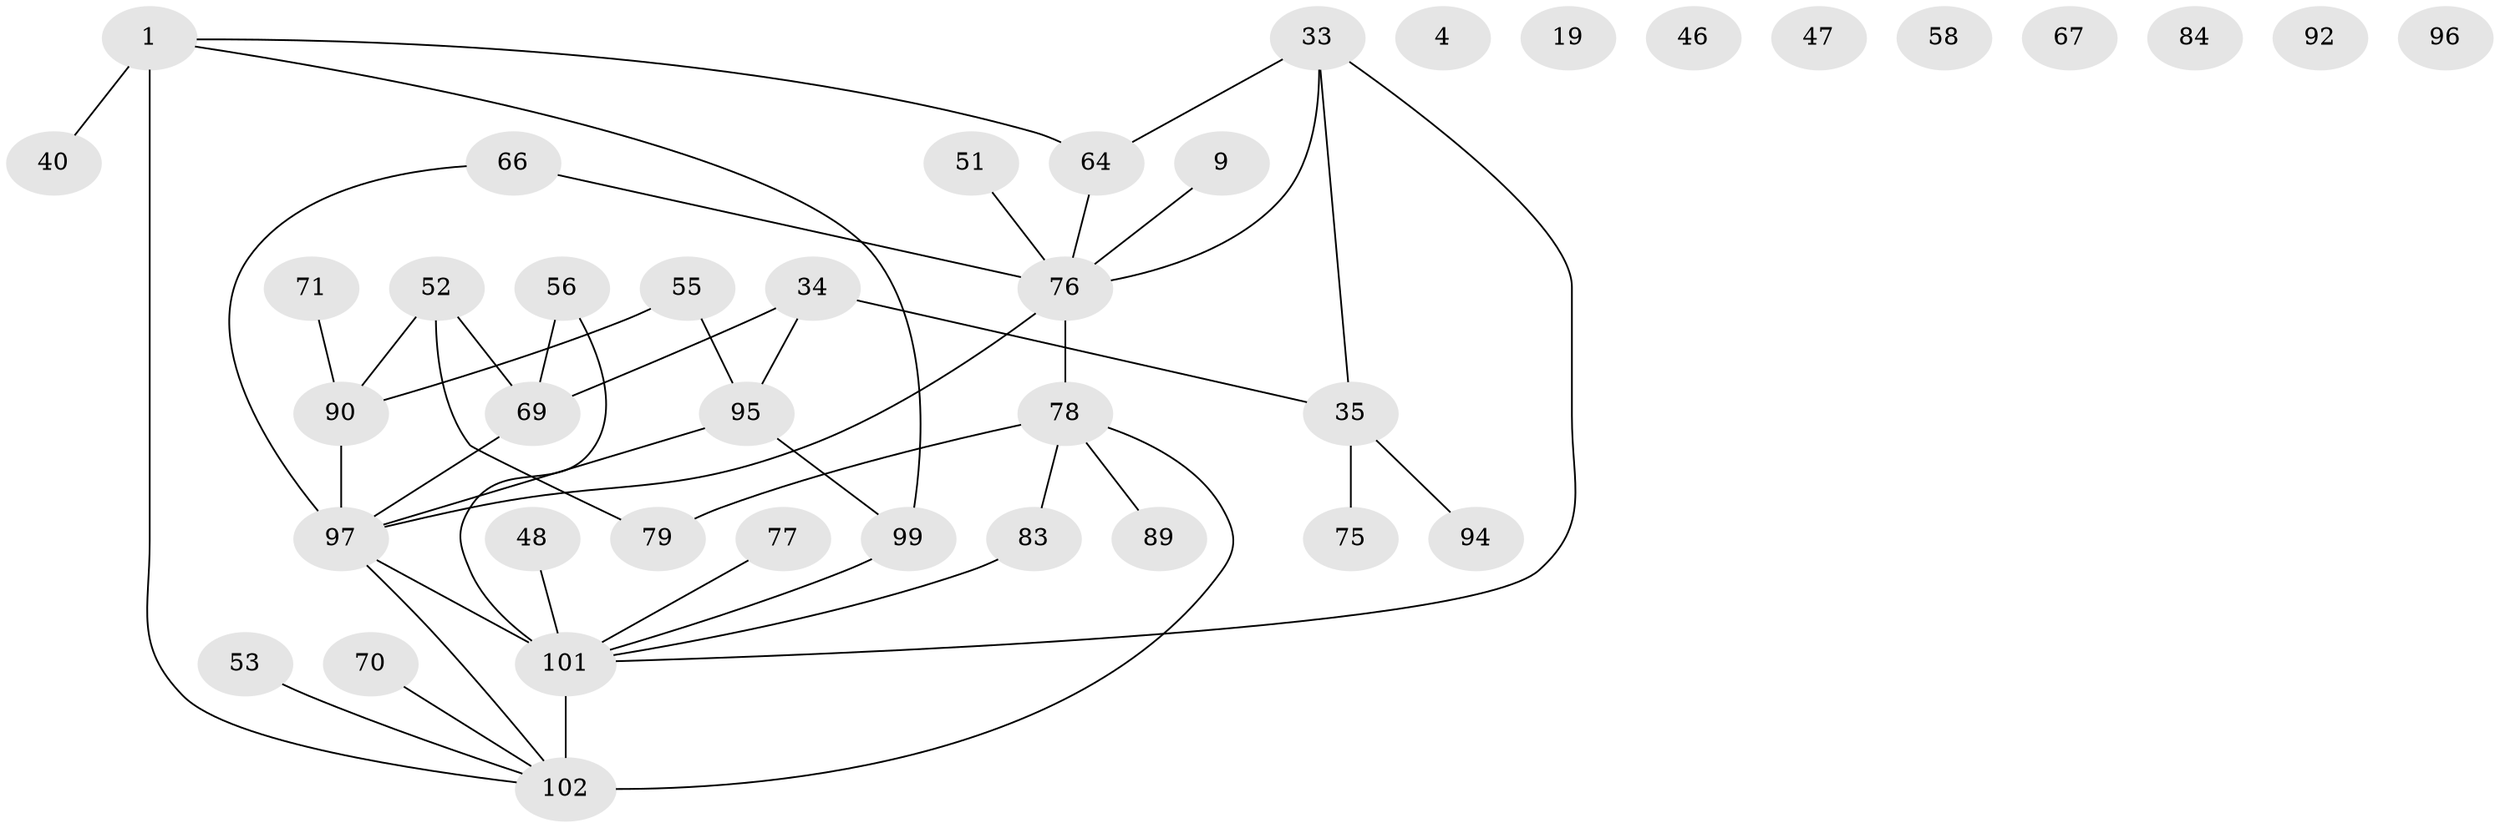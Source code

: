 // original degree distribution, {5: 0.08823529411764706, 1: 0.21568627450980393, 0: 0.06862745098039216, 4: 0.14705882352941177, 3: 0.14705882352941177, 2: 0.3235294117647059, 6: 0.00980392156862745}
// Generated by graph-tools (version 1.1) at 2025/42/03/04/25 21:42:45]
// undirected, 40 vertices, 45 edges
graph export_dot {
graph [start="1"]
  node [color=gray90,style=filled];
  1;
  4;
  9;
  19 [super="+10"];
  33;
  34 [super="+26"];
  35;
  40;
  46;
  47;
  48;
  51;
  52;
  53;
  55 [super="+22"];
  56 [super="+8+18+30"];
  58;
  64 [super="+60"];
  66;
  67;
  69 [super="+11+44"];
  70 [super="+3"];
  71 [super="+49"];
  75;
  76 [super="+20+72"];
  77;
  78;
  79 [super="+68"];
  83;
  84;
  89 [super="+57"];
  90 [super="+14+36+63"];
  92 [super="+80"];
  94;
  95 [super="+93"];
  96;
  97 [super="+42+59+91"];
  99;
  101 [super="+41+100"];
  102 [super="+85+88+86"];
  1 -- 40;
  1 -- 99;
  1 -- 64;
  1 -- 102 [weight=2];
  9 -- 76;
  33 -- 35;
  33 -- 64 [weight=2];
  33 -- 101;
  33 -- 76;
  34 -- 35 [weight=2];
  34 -- 95 [weight=2];
  34 -- 69;
  35 -- 75;
  35 -- 94;
  48 -- 101;
  51 -- 76;
  52 -- 69 [weight=2];
  52 -- 90 [weight=2];
  52 -- 79;
  53 -- 102;
  55 -- 90;
  55 -- 95;
  56 -- 69;
  56 -- 101;
  64 -- 76;
  66 -- 76;
  66 -- 97;
  69 -- 97;
  70 -- 102;
  71 -- 90;
  76 -- 78 [weight=2];
  76 -- 97;
  77 -- 101;
  78 -- 79;
  78 -- 83;
  78 -- 89;
  78 -- 102;
  83 -- 101;
  90 -- 97 [weight=3];
  95 -- 97;
  95 -- 99;
  97 -- 101 [weight=3];
  97 -- 102;
  99 -- 101;
  101 -- 102 [weight=5];
}
